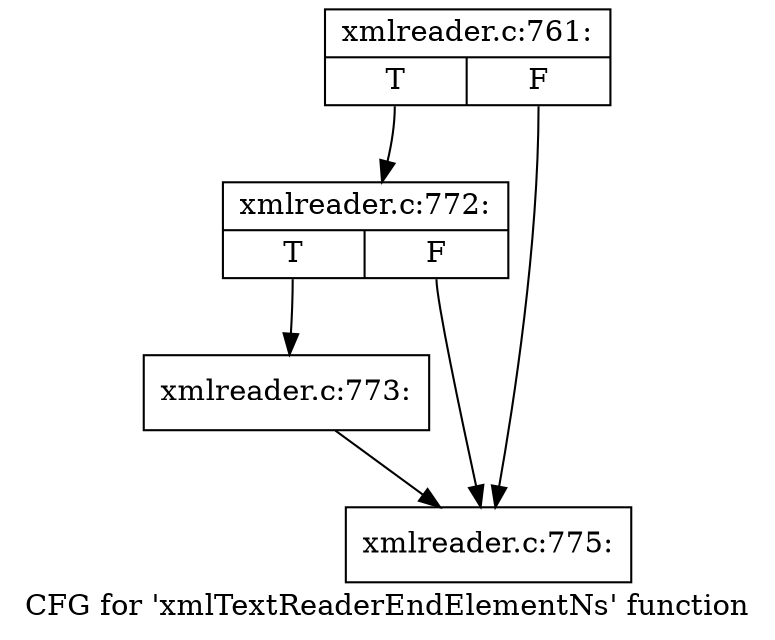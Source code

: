 digraph "CFG for 'xmlTextReaderEndElementNs' function" {
	label="CFG for 'xmlTextReaderEndElementNs' function";

	Node0x55e44942ecb0 [shape=record,label="{xmlreader.c:761:|{<s0>T|<s1>F}}"];
	Node0x55e44942ecb0:s0 -> Node0x55e449430500;
	Node0x55e44942ecb0:s1 -> Node0x55e4494304b0;
	Node0x55e449430500 [shape=record,label="{xmlreader.c:772:|{<s0>T|<s1>F}}"];
	Node0x55e449430500:s0 -> Node0x55e449430460;
	Node0x55e449430500:s1 -> Node0x55e4494304b0;
	Node0x55e449430460 [shape=record,label="{xmlreader.c:773:}"];
	Node0x55e449430460 -> Node0x55e4494304b0;
	Node0x55e4494304b0 [shape=record,label="{xmlreader.c:775:}"];
}
